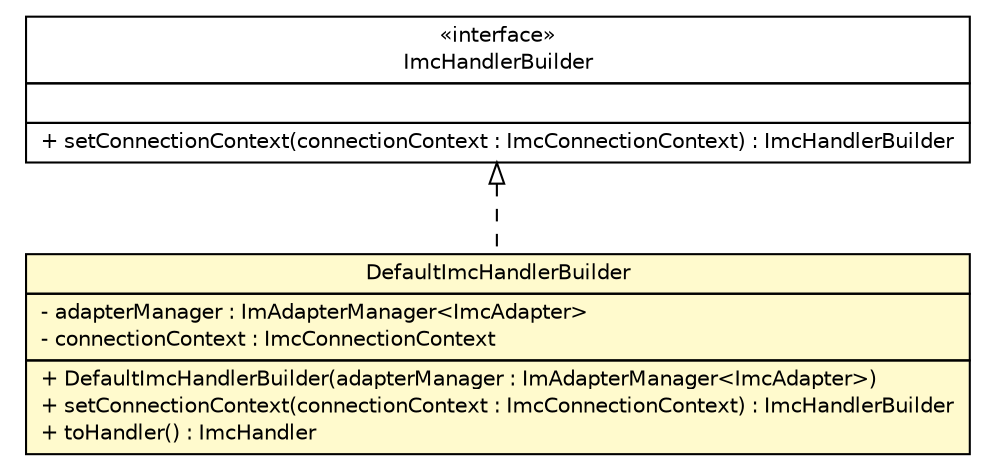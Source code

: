 #!/usr/local/bin/dot
#
# Class diagram 
# Generated by UMLGraph version R5_6 (http://www.umlgraph.org/)
#

digraph G {
	edge [fontname="Helvetica",fontsize=10,labelfontname="Helvetica",labelfontsize=10];
	node [fontname="Helvetica",fontsize=10,shape=plaintext];
	nodesep=0.25;
	ranksep=0.5;
	// de.hsbremen.tc.tnc.tnccs.message.handler.ImcHandlerBuilder
	c12647 [label=<<table title="de.hsbremen.tc.tnc.tnccs.message.handler.ImcHandlerBuilder" border="0" cellborder="1" cellspacing="0" cellpadding="2" port="p" href="../ImcHandlerBuilder.html">
		<tr><td><table border="0" cellspacing="0" cellpadding="1">
<tr><td align="center" balign="center"> &#171;interface&#187; </td></tr>
<tr><td align="center" balign="center"> ImcHandlerBuilder </td></tr>
		</table></td></tr>
		<tr><td><table border="0" cellspacing="0" cellpadding="1">
<tr><td align="left" balign="left">  </td></tr>
		</table></td></tr>
		<tr><td><table border="0" cellspacing="0" cellpadding="1">
<tr><td align="left" balign="left"> + setConnectionContext(connectionContext : ImcConnectionContext) : ImcHandlerBuilder </td></tr>
		</table></td></tr>
		</table>>, URL="../ImcHandlerBuilder.html", fontname="Helvetica", fontcolor="black", fontsize=10.0];
	// de.hsbremen.tc.tnc.tnccs.message.handler.simple.DefaultImcHandlerBuilder
	c12662 [label=<<table title="de.hsbremen.tc.tnc.tnccs.message.handler.simple.DefaultImcHandlerBuilder" border="0" cellborder="1" cellspacing="0" cellpadding="2" port="p" bgcolor="lemonChiffon" href="./DefaultImcHandlerBuilder.html">
		<tr><td><table border="0" cellspacing="0" cellpadding="1">
<tr><td align="center" balign="center"> DefaultImcHandlerBuilder </td></tr>
		</table></td></tr>
		<tr><td><table border="0" cellspacing="0" cellpadding="1">
<tr><td align="left" balign="left"> - adapterManager : ImAdapterManager&lt;ImcAdapter&gt; </td></tr>
<tr><td align="left" balign="left"> - connectionContext : ImcConnectionContext </td></tr>
		</table></td></tr>
		<tr><td><table border="0" cellspacing="0" cellpadding="1">
<tr><td align="left" balign="left"> + DefaultImcHandlerBuilder(adapterManager : ImAdapterManager&lt;ImcAdapter&gt;) </td></tr>
<tr><td align="left" balign="left"> + setConnectionContext(connectionContext : ImcConnectionContext) : ImcHandlerBuilder </td></tr>
<tr><td align="left" balign="left"> + toHandler() : ImcHandler </td></tr>
		</table></td></tr>
		</table>>, URL="./DefaultImcHandlerBuilder.html", fontname="Helvetica", fontcolor="black", fontsize=10.0];
	//de.hsbremen.tc.tnc.tnccs.message.handler.simple.DefaultImcHandlerBuilder implements de.hsbremen.tc.tnc.tnccs.message.handler.ImcHandlerBuilder
	c12647:p -> c12662:p [dir=back,arrowtail=empty,style=dashed];
}

